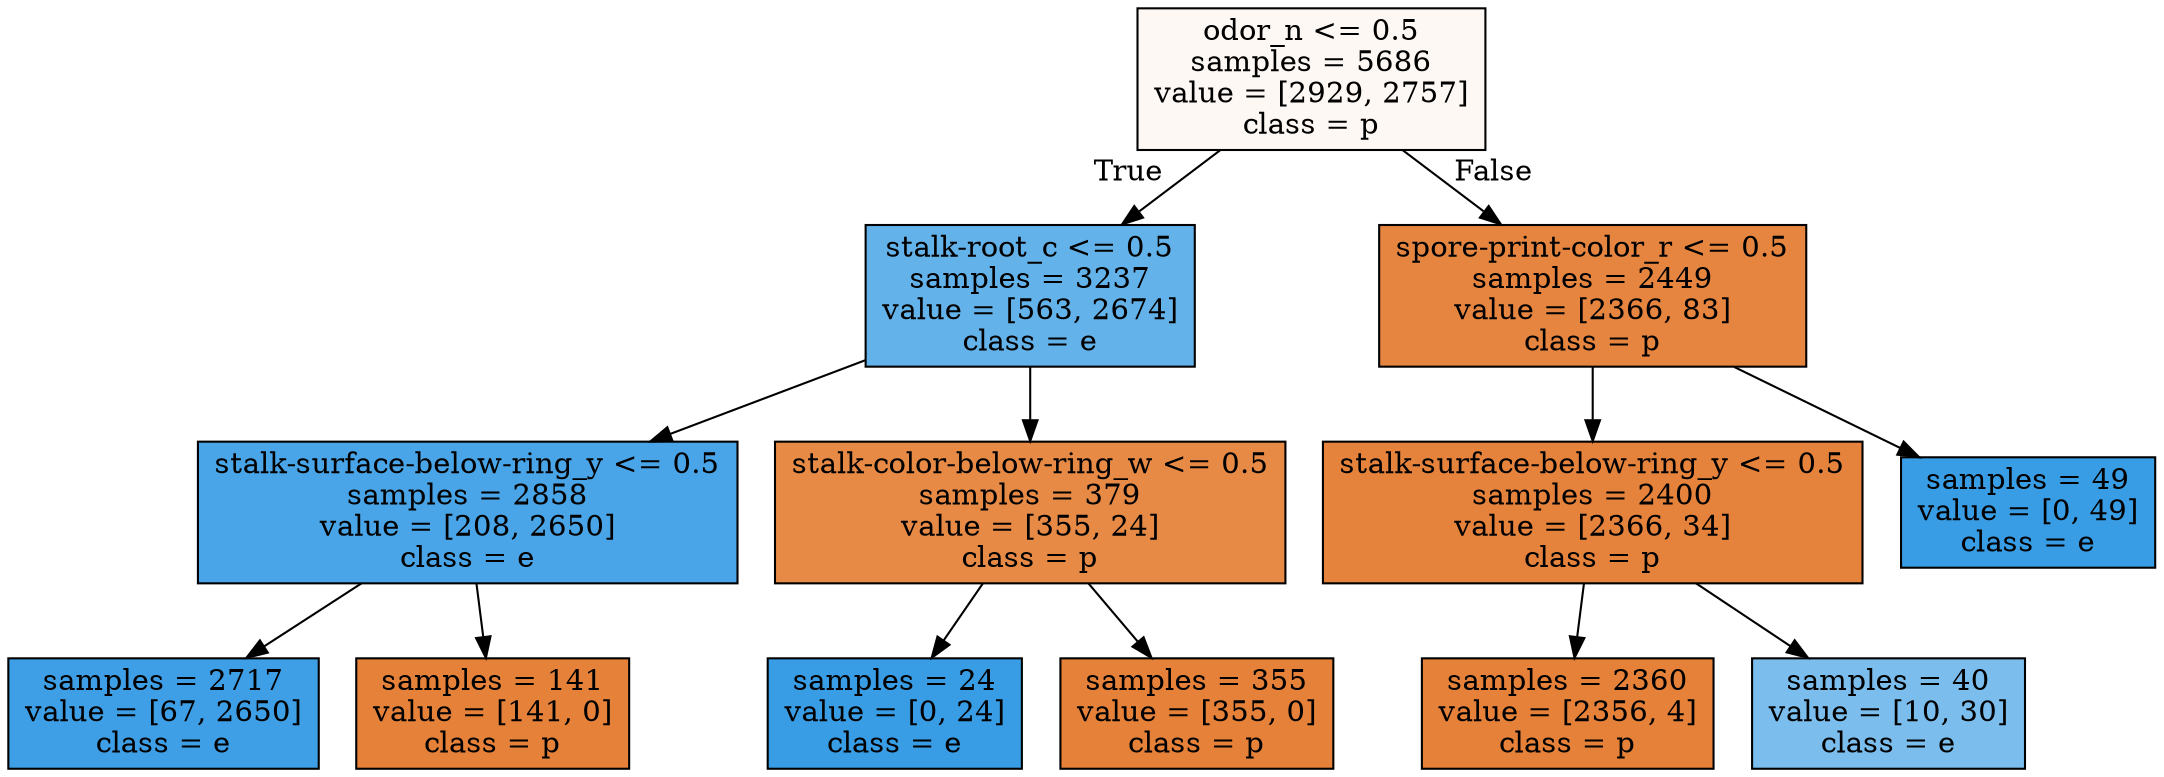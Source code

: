 digraph Tree {
node [shape=box, style="filled", color="black"] ;
0 [label="odor_n <= 0.5\nsamples = 5686\nvalue = [2929, 2757]\nclass = p", fillcolor="#fdf8f3"] ;
1 [label="stalk-root_c <= 0.5\nsamples = 3237\nvalue = [563, 2674]\nclass = e", fillcolor="#63b2ea"] ;
0 -> 1 [labeldistance=2.5, labelangle=45, headlabel="True"] ;
2 [label="stalk-surface-below-ring_y <= 0.5\nsamples = 2858\nvalue = [208, 2650]\nclass = e", fillcolor="#49a5e7"] ;
1 -> 2 ;
3 [label="samples = 2717\nvalue = [67, 2650]\nclass = e", fillcolor="#3e9fe6"] ;
2 -> 3 ;
4 [label="samples = 141\nvalue = [141, 0]\nclass = p", fillcolor="#e58139"] ;
2 -> 4 ;
5 [label="stalk-color-below-ring_w <= 0.5\nsamples = 379\nvalue = [355, 24]\nclass = p", fillcolor="#e78a46"] ;
1 -> 5 ;
6 [label="samples = 24\nvalue = [0, 24]\nclass = e", fillcolor="#399de5"] ;
5 -> 6 ;
7 [label="samples = 355\nvalue = [355, 0]\nclass = p", fillcolor="#e58139"] ;
5 -> 7 ;
8 [label="spore-print-color_r <= 0.5\nsamples = 2449\nvalue = [2366, 83]\nclass = p", fillcolor="#e68540"] ;
0 -> 8 [labeldistance=2.5, labelangle=-45, headlabel="False"] ;
9 [label="stalk-surface-below-ring_y <= 0.5\nsamples = 2400\nvalue = [2366, 34]\nclass = p", fillcolor="#e5833c"] ;
8 -> 9 ;
10 [label="samples = 2360\nvalue = [2356, 4]\nclass = p", fillcolor="#e58139"] ;
9 -> 10 ;
11 [label="samples = 40\nvalue = [10, 30]\nclass = e", fillcolor="#7bbeee"] ;
9 -> 11 ;
12 [label="samples = 49\nvalue = [0, 49]\nclass = e", fillcolor="#399de5"] ;
8 -> 12 ;
}